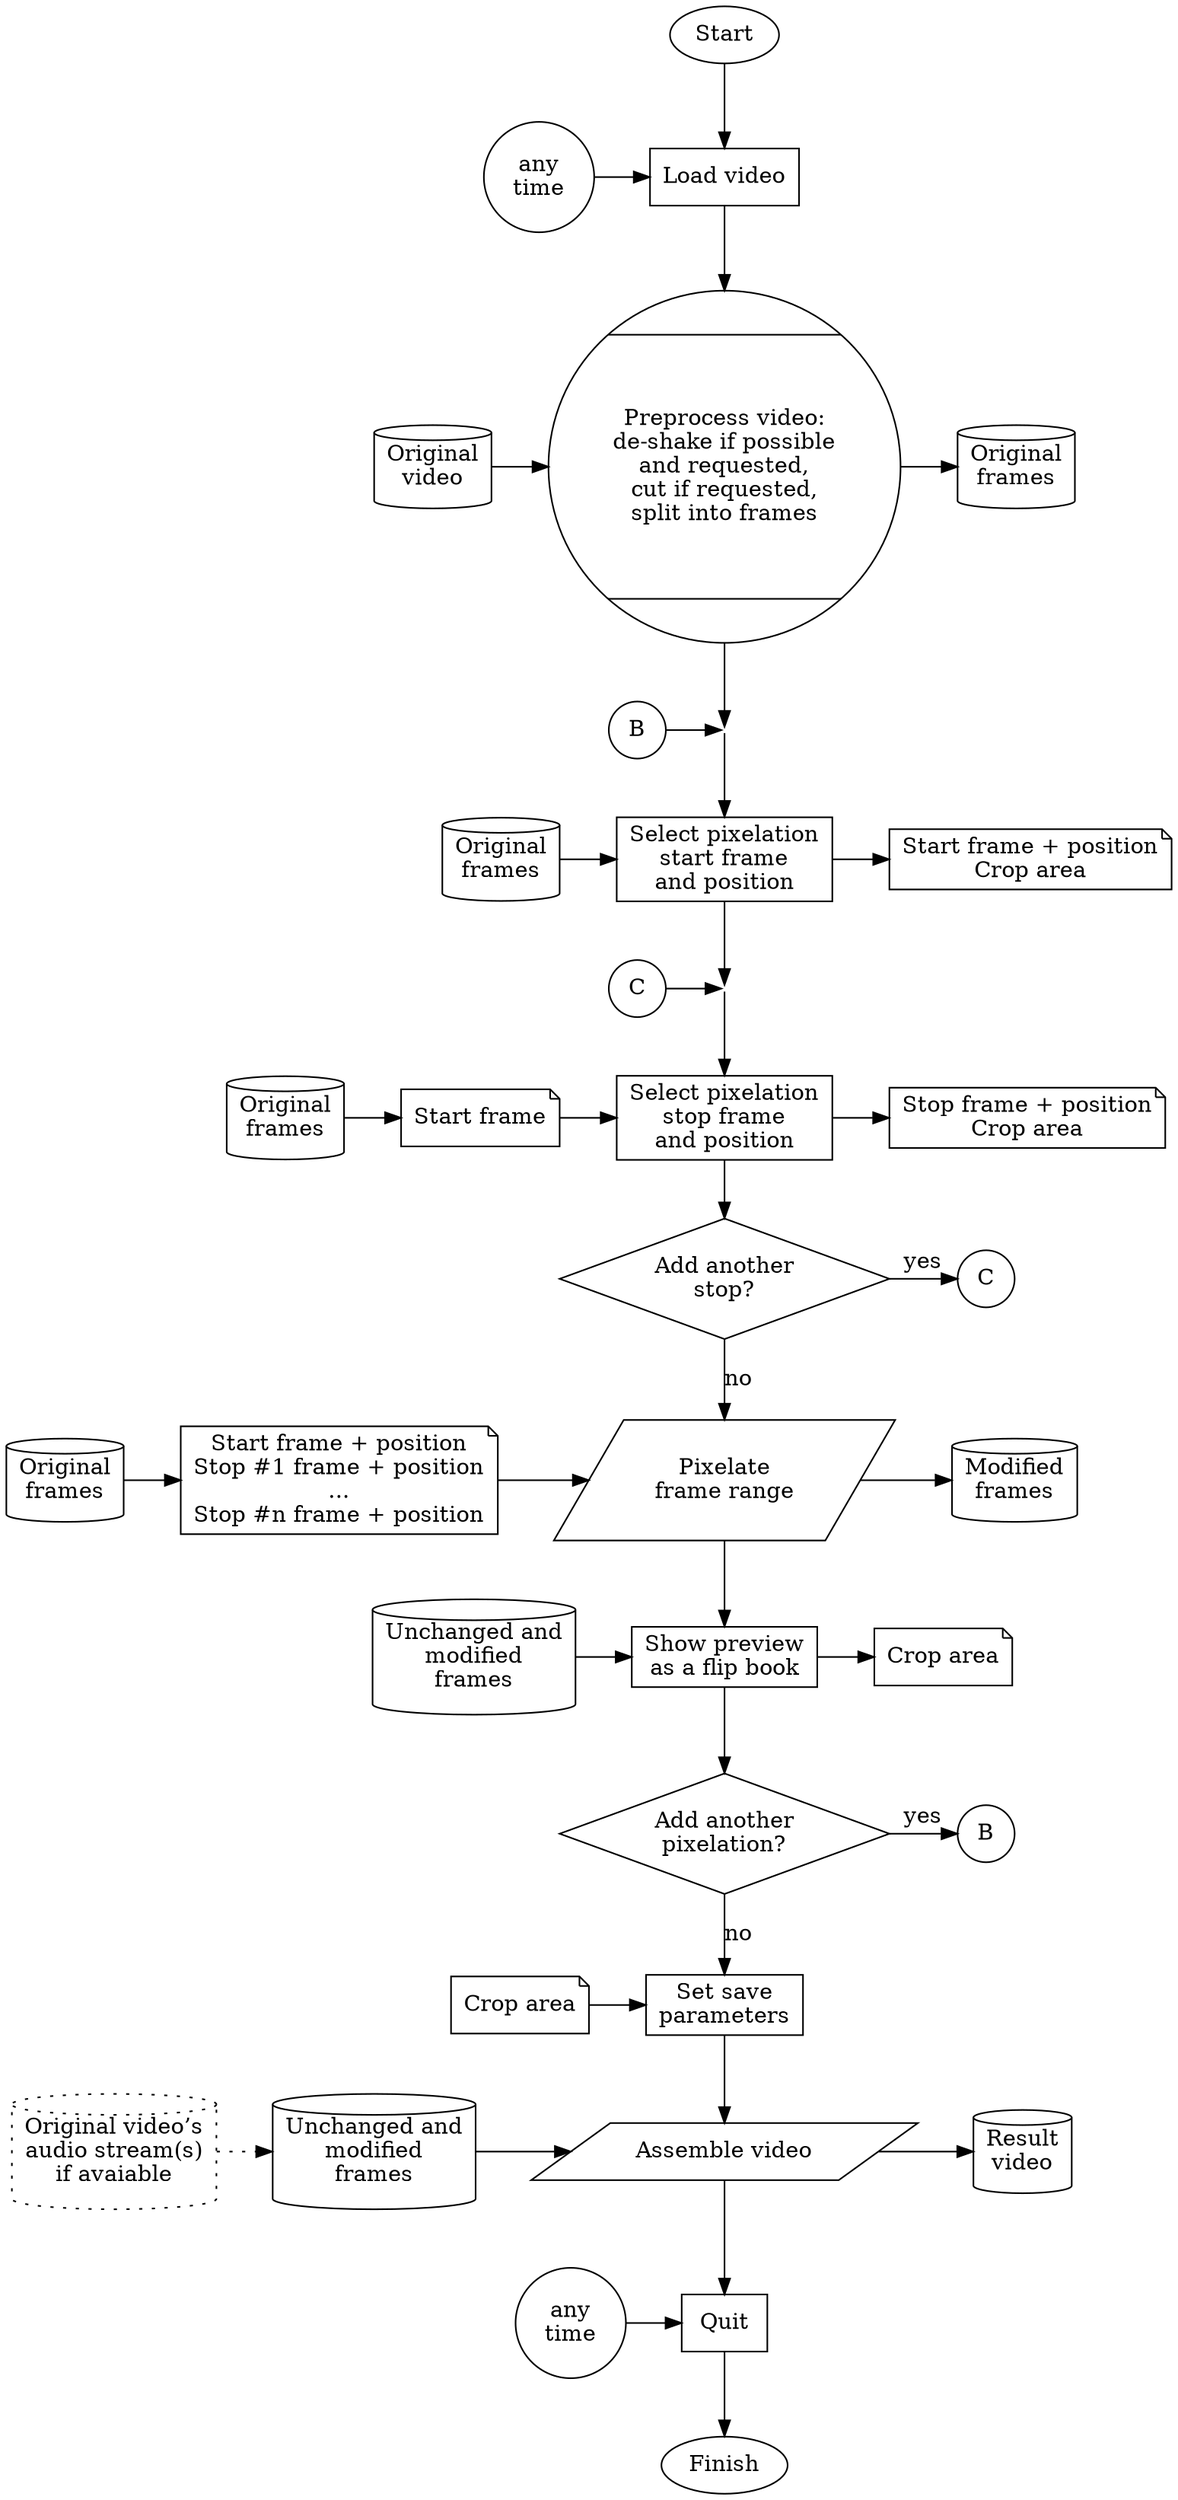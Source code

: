 digraph "pixelate-videos generic workflow (v0.8+)" {

load_video[label="Load video", shape=rect]
preprocess_video[label="Preprocess video:\nde-shake if possible\nand requested,\ncut if requested,\nsplit into frames", shape=Mcircle]
new_pixelation[shape=point, style=invis]
start_position[label="Select pixelation\nstart frame\nand position", shape=rect]
additional_stop_position[shape=point, style=invis]
stop_position[label="Select pixelation\nstop frame\nand position", shape=rect]
add_stop_position[label="Add another\nstop?", shape=diamond]
apply_pixelation[label="Pixelate\nframe range", shape=parallelogram]
show_preview[label="Show preview\nas a flip book", shape=rect]
add_pixelation[label="Add another\npixelation?", shape=diamond]
set_save_params[label="Set save\nparameters", shape=rect]
save_video[label="Assemble video", shape=parallelogram]
quit[label="Quit", shape=rect]

in_original_video[label="Original\nvideo", shape=cylinder]
out_original_frames[label="Original\nframes", shape=cylinder]
in_start_frame[label="Start frame", shape=note]
out_start_position[label="Start frame + position\nCrop area", shape=note]
out_stop_position[label="Stop frame + position\nCrop area", shape=note]
in_frames_and_positions[label="Start frame + position\nStop #1 frame + position\n...\nStop #n frame + position", shape=note]
in_original_frames_1[label="Original\nframes", shape=cylinder]
in_original_frames_2[label="Original\nframes", shape=cylinder]
in_original_frames_3[label="Original\nframes", shape=cylinder]
out_modified_frames[label="Modified\nframes", shape=cylinder]
in_modified_frames_1[label="Unchanged and\nmodified\nframes", shape=cylinder]
out_crop_area[label="Crop area", shape=note]
in_crop_area[label="Crop area", shape=note]
in_modified_frames_2[label="Unchanged and\nmodified\nframes", shape=cylinder]
in_original_audio_stream[label="Original video’s\naudio stream(s)\nif avaiable", shape=cylinder, style=dotted]
out_result_video[label="Result\nvideo", shape=cylinder]

anytime_load[label="any\ntime", shape=circle]
anytime_quit[label="any\ntime", shape=circle]
additional_pixelation_1[label="B", shape=circle]
additional_pixelation_2[label="B", shape=circle]
additional_station_1[label="C", shape=circle]
additional_station_2[label="C", shape=circle]

{rank=same; in_original_video; preprocess_video; out_original_frames}
{rank=same; additional_pixelation_1; new_pixelation}
{rank=same; in_original_frames_1; start_position; out_start_position}
{rank=same; additional_station_1; additional_stop_position}
{rank=same; in_original_frames_2; in_start_frame; stop_position; out_stop_position}
{rank=same; add_stop_position; additional_station_2}
{rank=same; in_original_frames_3; in_frames_and_positions; apply_pixelation; out_modified_frames}
{rank=same; in_modified_frames_1; show_preview; out_crop_area}
{rank=same; add_pixelation; additional_pixelation_2}
{rank=same; in_crop_area; set_save_params}
{rank=same; in_original_audio_stream; in_modified_frames_2; save_video; out_result_video}

{rank=same; anytime_load; load_video}
{rank=same; anytime_quit; quit}

Start -> load_video;
load_video -> preprocess_video;
in_original_video -> preprocess_video -> out_original_frames;
preprocess_video -> new_pixelation;
additional_pixelation_1 -> new_pixelation;
new_pixelation -> start_position;
in_original_frames_1 -> start_position -> out_start_position;
start_position -> additional_stop_position;
additional_station_1 -> additional_stop_position;
additional_stop_position -> stop_position;
in_original_frames_2 -> in_start_frame -> stop_position -> out_stop_position;
stop_position -> add_stop_position;
add_stop_position -> additional_station_2[label="yes"];
add_stop_position -> apply_pixelation[label="no"];
in_original_frames_3 -> in_frames_and_positions -> apply_pixelation -> out_modified_frames;
apply_pixelation -> show_preview;
in_modified_frames_1 -> show_preview -> out_crop_area;
show_preview -> add_pixelation;
add_pixelation -> additional_pixelation_2[label="yes"];
add_pixelation -> set_save_params[label="no"];
in_crop_area -> set_save_params;
set_save_params -> save_video;
in_original_audio_stream -> in_modified_frames_2[style=dotted];
in_modified_frames_2 -> save_video -> out_result_video;
save_video -> quit;

anytime_load -> load_video;
anytime_quit -> quit;
quit -> Finish;

}